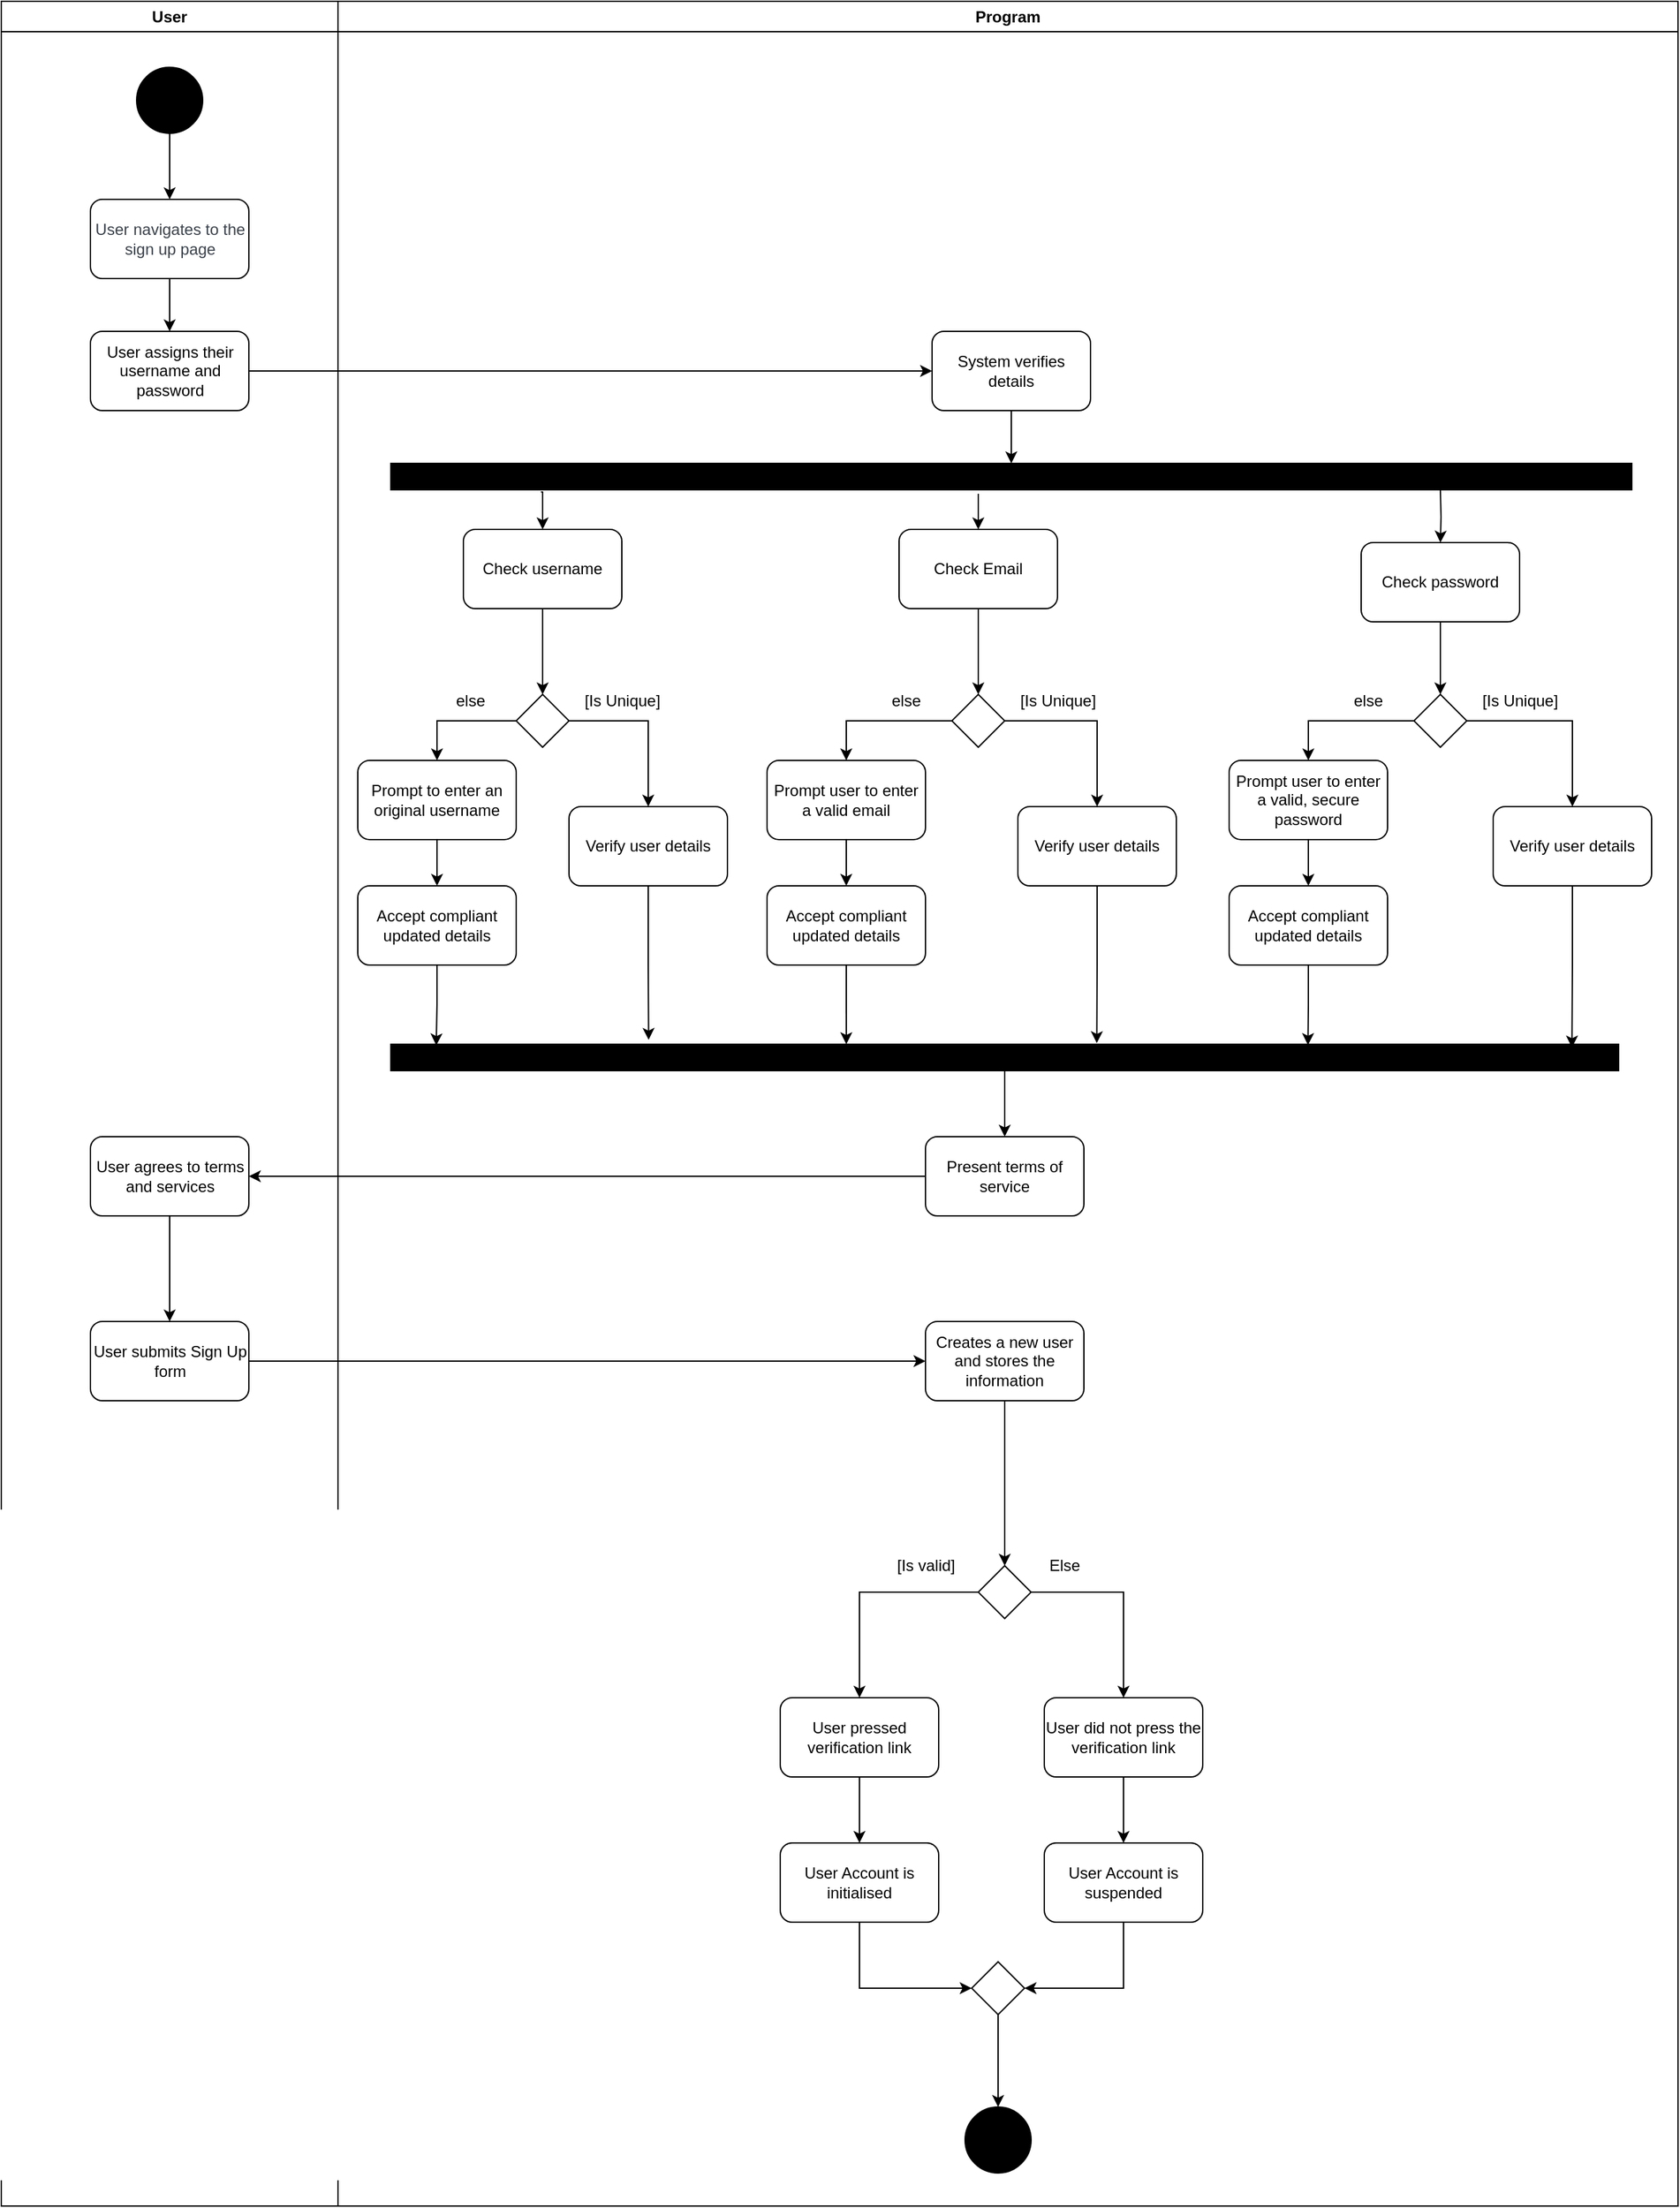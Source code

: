 <mxfile version="24.4.4" type="device">
  <diagram name="Page-1" id="mfnypvU7JTdG7bWMHGOg">
    <mxGraphModel dx="3044" dy="1342" grid="1" gridSize="10" guides="1" tooltips="1" connect="1" arrows="1" fold="1" page="1" pageScale="1" pageWidth="827" pageHeight="1169" math="0" shadow="0">
      <root>
        <mxCell id="0" />
        <mxCell id="1" parent="0" />
        <mxCell id="zPg9-DdeoBqVfjQdLSbW-1" value="User" style="swimlane;whiteSpace=wrap;html=1;" vertex="1" parent="1">
          <mxGeometry x="30" y="10" width="255" height="1670" as="geometry" />
        </mxCell>
        <mxCell id="zPg9-DdeoBqVfjQdLSbW-2" value="" style="edgeStyle=orthogonalEdgeStyle;rounded=0;orthogonalLoop=1;jettySize=auto;html=1;" edge="1" parent="zPg9-DdeoBqVfjQdLSbW-1" source="zPg9-DdeoBqVfjQdLSbW-3" target="zPg9-DdeoBqVfjQdLSbW-6">
          <mxGeometry relative="1" as="geometry" />
        </mxCell>
        <mxCell id="zPg9-DdeoBqVfjQdLSbW-3" value="&lt;span data-lucid-content=&quot;{&amp;quot;t&amp;quot;:&amp;quot;User navigates to the sign up page&amp;quot;,&amp;quot;m&amp;quot;:[{&amp;quot;s&amp;quot;:0,&amp;quot;n&amp;quot;:&amp;quot;s&amp;quot;,&amp;quot;v&amp;quot;:22.222,&amp;quot;e&amp;quot;:34},{&amp;quot;s&amp;quot;:0,&amp;quot;n&amp;quot;:&amp;quot;fsp&amp;quot;,&amp;quot;v&amp;quot;:&amp;quot;ss_presetShapeStyle1_textStyle&amp;quot;,&amp;quot;e&amp;quot;:34},{&amp;quot;s&amp;quot;:0,&amp;quot;n&amp;quot;:&amp;quot;fsp2&amp;quot;,&amp;quot;v&amp;quot;:&amp;quot;ss_presetShapeStyle1_textStyle&amp;quot;,&amp;quot;e&amp;quot;:34}]}&quot; data-lucid-type=&quot;application/vnd.lucid.text&quot;&gt;&lt;span style=&quot;color: rgb(58, 65, 74);&quot;&gt;&lt;font style=&quot;font-size: 12px;&quot;&gt;User navigates to the sign up page&lt;/font&gt;&lt;/span&gt;&lt;/span&gt;" style="rounded=1;whiteSpace=wrap;html=1;" vertex="1" parent="zPg9-DdeoBqVfjQdLSbW-1">
          <mxGeometry x="67.5" y="150" width="120" height="60" as="geometry" />
        </mxCell>
        <mxCell id="zPg9-DdeoBqVfjQdLSbW-4" value="" style="edgeStyle=orthogonalEdgeStyle;rounded=0;orthogonalLoop=1;jettySize=auto;html=1;" edge="1" parent="zPg9-DdeoBqVfjQdLSbW-1" source="zPg9-DdeoBqVfjQdLSbW-5" target="zPg9-DdeoBqVfjQdLSbW-3">
          <mxGeometry relative="1" as="geometry" />
        </mxCell>
        <mxCell id="zPg9-DdeoBqVfjQdLSbW-5" value="" style="ellipse;whiteSpace=wrap;html=1;aspect=fixed;fillColor=#000000;" vertex="1" parent="zPg9-DdeoBqVfjQdLSbW-1">
          <mxGeometry x="102.5" y="50" width="50" height="50" as="geometry" />
        </mxCell>
        <mxCell id="zPg9-DdeoBqVfjQdLSbW-6" value="User assigns their username and password" style="rounded=1;whiteSpace=wrap;html=1;" vertex="1" parent="zPg9-DdeoBqVfjQdLSbW-1">
          <mxGeometry x="67.5" y="250" width="120" height="60" as="geometry" />
        </mxCell>
        <mxCell id="zPg9-DdeoBqVfjQdLSbW-166" value="" style="edgeStyle=orthogonalEdgeStyle;rounded=0;orthogonalLoop=1;jettySize=auto;html=1;" edge="1" parent="zPg9-DdeoBqVfjQdLSbW-1" source="zPg9-DdeoBqVfjQdLSbW-163" target="zPg9-DdeoBqVfjQdLSbW-165">
          <mxGeometry relative="1" as="geometry" />
        </mxCell>
        <mxCell id="zPg9-DdeoBqVfjQdLSbW-163" value="User agrees to terms and services" style="rounded=1;whiteSpace=wrap;html=1;" vertex="1" parent="zPg9-DdeoBqVfjQdLSbW-1">
          <mxGeometry x="67.5" y="860" width="120" height="60" as="geometry" />
        </mxCell>
        <mxCell id="zPg9-DdeoBqVfjQdLSbW-165" value="User submits Sign Up form" style="rounded=1;whiteSpace=wrap;html=1;" vertex="1" parent="zPg9-DdeoBqVfjQdLSbW-1">
          <mxGeometry x="67.5" y="1000" width="120" height="60" as="geometry" />
        </mxCell>
        <mxCell id="zPg9-DdeoBqVfjQdLSbW-10" value="Program" style="swimlane;whiteSpace=wrap;html=1;" vertex="1" parent="1">
          <mxGeometry x="285" y="10" width="1015" height="1670" as="geometry" />
        </mxCell>
        <mxCell id="zPg9-DdeoBqVfjQdLSbW-49" style="edgeStyle=orthogonalEdgeStyle;rounded=0;orthogonalLoop=1;jettySize=auto;html=1;exitX=0;exitY=0.5;exitDx=0;exitDy=0;entryX=0.5;entryY=0;entryDx=0;entryDy=0;" edge="1" parent="zPg9-DdeoBqVfjQdLSbW-10" source="zPg9-DdeoBqVfjQdLSbW-32" target="zPg9-DdeoBqVfjQdLSbW-35">
          <mxGeometry relative="1" as="geometry">
            <mxPoint x="75" y="575" as="targetPoint" />
          </mxGeometry>
        </mxCell>
        <mxCell id="zPg9-DdeoBqVfjQdLSbW-50" style="edgeStyle=orthogonalEdgeStyle;rounded=0;orthogonalLoop=1;jettySize=auto;html=1;exitX=1;exitY=0.5;exitDx=0;exitDy=0;entryX=0.5;entryY=0;entryDx=0;entryDy=0;" edge="1" parent="zPg9-DdeoBqVfjQdLSbW-10" source="zPg9-DdeoBqVfjQdLSbW-32" target="zPg9-DdeoBqVfjQdLSbW-40">
          <mxGeometry relative="1" as="geometry" />
        </mxCell>
        <mxCell id="zPg9-DdeoBqVfjQdLSbW-32" value="" style="rhombus;whiteSpace=wrap;html=1;" vertex="1" parent="zPg9-DdeoBqVfjQdLSbW-10">
          <mxGeometry x="135" y="525" width="40" height="40" as="geometry" />
        </mxCell>
        <mxCell id="zPg9-DdeoBqVfjQdLSbW-134" style="edgeStyle=orthogonalEdgeStyle;rounded=0;orthogonalLoop=1;jettySize=auto;html=1;exitX=0;exitY=0.5;exitDx=0;exitDy=0;" edge="1" parent="zPg9-DdeoBqVfjQdLSbW-10" source="zPg9-DdeoBqVfjQdLSbW-44" target="zPg9-DdeoBqVfjQdLSbW-133">
          <mxGeometry relative="1" as="geometry" />
        </mxCell>
        <mxCell id="zPg9-DdeoBqVfjQdLSbW-136" style="edgeStyle=orthogonalEdgeStyle;rounded=0;orthogonalLoop=1;jettySize=auto;html=1;exitX=1;exitY=0.5;exitDx=0;exitDy=0;entryX=0.5;entryY=0;entryDx=0;entryDy=0;" edge="1" parent="zPg9-DdeoBqVfjQdLSbW-10" source="zPg9-DdeoBqVfjQdLSbW-44" target="zPg9-DdeoBqVfjQdLSbW-135">
          <mxGeometry relative="1" as="geometry">
            <mxPoint x="575" y="570" as="targetPoint" />
          </mxGeometry>
        </mxCell>
        <mxCell id="zPg9-DdeoBqVfjQdLSbW-44" value="" style="rhombus;whiteSpace=wrap;html=1;" vertex="1" parent="zPg9-DdeoBqVfjQdLSbW-10">
          <mxGeometry x="465" y="525" width="40" height="40" as="geometry" />
        </mxCell>
        <mxCell id="zPg9-DdeoBqVfjQdLSbW-155" style="edgeStyle=orthogonalEdgeStyle;rounded=0;orthogonalLoop=1;jettySize=auto;html=1;exitX=0.5;exitY=1;exitDx=0;exitDy=0;entryX=0.5;entryY=0;entryDx=0;entryDy=0;" edge="1" parent="zPg9-DdeoBqVfjQdLSbW-10" source="zPg9-DdeoBqVfjQdLSbW-45" target="zPg9-DdeoBqVfjQdLSbW-51">
          <mxGeometry relative="1" as="geometry" />
        </mxCell>
        <mxCell id="zPg9-DdeoBqVfjQdLSbW-45" value="System verifies details" style="rounded=1;whiteSpace=wrap;html=1;" vertex="1" parent="zPg9-DdeoBqVfjQdLSbW-10">
          <mxGeometry x="450" y="250" width="120" height="60" as="geometry" />
        </mxCell>
        <mxCell id="zPg9-DdeoBqVfjQdLSbW-33" value="[Is Unique]" style="text;html=1;align=center;verticalAlign=middle;resizable=0;points=[];autosize=1;strokeColor=none;fillColor=none;" vertex="1" parent="zPg9-DdeoBqVfjQdLSbW-10">
          <mxGeometry x="175" y="515" width="80" height="30" as="geometry" />
        </mxCell>
        <mxCell id="zPg9-DdeoBqVfjQdLSbW-40" value="Verify user details" style="rounded=1;whiteSpace=wrap;html=1;" vertex="1" parent="zPg9-DdeoBqVfjQdLSbW-10">
          <mxGeometry x="175" y="610" width="120" height="60" as="geometry" />
        </mxCell>
        <mxCell id="zPg9-DdeoBqVfjQdLSbW-148" value="" style="edgeStyle=orthogonalEdgeStyle;rounded=0;orthogonalLoop=1;jettySize=auto;html=1;" edge="1" parent="zPg9-DdeoBqVfjQdLSbW-10" source="zPg9-DdeoBqVfjQdLSbW-35" target="zPg9-DdeoBqVfjQdLSbW-146">
          <mxGeometry relative="1" as="geometry" />
        </mxCell>
        <mxCell id="zPg9-DdeoBqVfjQdLSbW-35" value="Prompt to enter an original username" style="rounded=1;whiteSpace=wrap;html=1;" vertex="1" parent="zPg9-DdeoBqVfjQdLSbW-10">
          <mxGeometry x="15" y="575" width="120" height="60" as="geometry" />
        </mxCell>
        <mxCell id="zPg9-DdeoBqVfjQdLSbW-51" value="" style="rounded=0;whiteSpace=wrap;html=1;fillColor=#000000;" vertex="1" parent="zPg9-DdeoBqVfjQdLSbW-10">
          <mxGeometry x="40" y="350" width="940" height="20" as="geometry" />
        </mxCell>
        <mxCell id="zPg9-DdeoBqVfjQdLSbW-36" value="else" style="text;html=1;align=center;verticalAlign=middle;resizable=0;points=[];autosize=1;strokeColor=none;fillColor=none;" vertex="1" parent="zPg9-DdeoBqVfjQdLSbW-10">
          <mxGeometry x="75" y="515" width="50" height="30" as="geometry" />
        </mxCell>
        <mxCell id="zPg9-DdeoBqVfjQdLSbW-87" style="edgeStyle=orthogonalEdgeStyle;rounded=0;orthogonalLoop=1;jettySize=auto;html=1;exitX=0.5;exitY=1;exitDx=0;exitDy=0;entryX=0.5;entryY=0;entryDx=0;entryDy=0;" edge="1" parent="zPg9-DdeoBqVfjQdLSbW-10" source="zPg9-DdeoBqVfjQdLSbW-54" target="zPg9-DdeoBqVfjQdLSbW-32">
          <mxGeometry relative="1" as="geometry" />
        </mxCell>
        <mxCell id="zPg9-DdeoBqVfjQdLSbW-54" value="Check username" style="rounded=1;whiteSpace=wrap;html=1;" vertex="1" parent="zPg9-DdeoBqVfjQdLSbW-10">
          <mxGeometry x="95" y="400" width="120" height="60" as="geometry" />
        </mxCell>
        <mxCell id="zPg9-DdeoBqVfjQdLSbW-83" value="" style="edgeStyle=orthogonalEdgeStyle;rounded=0;orthogonalLoop=1;jettySize=auto;html=1;exitX=0.121;exitY=1.083;exitDx=0;exitDy=0;exitPerimeter=0;entryX=0.5;entryY=0;entryDx=0;entryDy=0;" edge="1" parent="zPg9-DdeoBqVfjQdLSbW-10" source="zPg9-DdeoBqVfjQdLSbW-51" target="zPg9-DdeoBqVfjQdLSbW-54">
          <mxGeometry relative="1" as="geometry">
            <mxPoint x="394.58" y="435" as="sourcePoint" />
            <mxPoint x="394.58" y="515" as="targetPoint" />
          </mxGeometry>
        </mxCell>
        <mxCell id="zPg9-DdeoBqVfjQdLSbW-86" value="" style="edgeStyle=orthogonalEdgeStyle;rounded=0;orthogonalLoop=1;jettySize=auto;html=1;entryX=0.5;entryY=0;entryDx=0;entryDy=0;" edge="1" parent="zPg9-DdeoBqVfjQdLSbW-10" target="zPg9-DdeoBqVfjQdLSbW-106">
          <mxGeometry relative="1" as="geometry">
            <mxPoint x="485" y="373" as="sourcePoint" />
            <mxPoint x="465.0" y="540" as="targetPoint" />
            <Array as="points">
              <mxPoint x="485" y="373" />
            </Array>
          </mxGeometry>
        </mxCell>
        <mxCell id="zPg9-DdeoBqVfjQdLSbW-110" value="" style="edgeStyle=orthogonalEdgeStyle;rounded=0;orthogonalLoop=1;jettySize=auto;html=1;" edge="1" parent="zPg9-DdeoBqVfjQdLSbW-10" source="zPg9-DdeoBqVfjQdLSbW-106" target="zPg9-DdeoBqVfjQdLSbW-44">
          <mxGeometry relative="1" as="geometry" />
        </mxCell>
        <mxCell id="zPg9-DdeoBqVfjQdLSbW-106" value="Check Email" style="rounded=1;whiteSpace=wrap;html=1;" vertex="1" parent="zPg9-DdeoBqVfjQdLSbW-10">
          <mxGeometry x="425" y="400" width="120" height="60" as="geometry" />
        </mxCell>
        <mxCell id="zPg9-DdeoBqVfjQdLSbW-111" value="" style="edgeStyle=orthogonalEdgeStyle;rounded=0;orthogonalLoop=1;jettySize=auto;html=1;" edge="1" parent="zPg9-DdeoBqVfjQdLSbW-10" source="zPg9-DdeoBqVfjQdLSbW-108" target="zPg9-DdeoBqVfjQdLSbW-109">
          <mxGeometry relative="1" as="geometry" />
        </mxCell>
        <mxCell id="zPg9-DdeoBqVfjQdLSbW-108" value="Check password" style="rounded=1;whiteSpace=wrap;html=1;" vertex="1" parent="zPg9-DdeoBqVfjQdLSbW-10">
          <mxGeometry x="775" y="410" width="120" height="60" as="geometry" />
        </mxCell>
        <mxCell id="zPg9-DdeoBqVfjQdLSbW-140" style="edgeStyle=orthogonalEdgeStyle;rounded=0;orthogonalLoop=1;jettySize=auto;html=1;exitX=0;exitY=0.5;exitDx=0;exitDy=0;entryX=0.5;entryY=0;entryDx=0;entryDy=0;" edge="1" parent="zPg9-DdeoBqVfjQdLSbW-10" source="zPg9-DdeoBqVfjQdLSbW-109" target="zPg9-DdeoBqVfjQdLSbW-138">
          <mxGeometry relative="1" as="geometry" />
        </mxCell>
        <mxCell id="zPg9-DdeoBqVfjQdLSbW-141" style="edgeStyle=orthogonalEdgeStyle;rounded=0;orthogonalLoop=1;jettySize=auto;html=1;exitX=1;exitY=0.5;exitDx=0;exitDy=0;" edge="1" parent="zPg9-DdeoBqVfjQdLSbW-10" source="zPg9-DdeoBqVfjQdLSbW-109" target="zPg9-DdeoBqVfjQdLSbW-139">
          <mxGeometry relative="1" as="geometry" />
        </mxCell>
        <mxCell id="zPg9-DdeoBqVfjQdLSbW-109" value="" style="rhombus;whiteSpace=wrap;html=1;" vertex="1" parent="zPg9-DdeoBqVfjQdLSbW-10">
          <mxGeometry x="815" y="525" width="40" height="40" as="geometry" />
        </mxCell>
        <mxCell id="zPg9-DdeoBqVfjQdLSbW-151" value="" style="edgeStyle=orthogonalEdgeStyle;rounded=0;orthogonalLoop=1;jettySize=auto;html=1;" edge="1" parent="zPg9-DdeoBqVfjQdLSbW-10" source="zPg9-DdeoBqVfjQdLSbW-133" target="zPg9-DdeoBqVfjQdLSbW-149">
          <mxGeometry relative="1" as="geometry" />
        </mxCell>
        <mxCell id="zPg9-DdeoBqVfjQdLSbW-133" value="Prompt user to enter a valid email" style="rounded=1;whiteSpace=wrap;html=1;" vertex="1" parent="zPg9-DdeoBqVfjQdLSbW-10">
          <mxGeometry x="325" y="575" width="120" height="60" as="geometry" />
        </mxCell>
        <mxCell id="zPg9-DdeoBqVfjQdLSbW-135" value="Verify user details" style="rounded=1;whiteSpace=wrap;html=1;" vertex="1" parent="zPg9-DdeoBqVfjQdLSbW-10">
          <mxGeometry x="515" y="610" width="120" height="60" as="geometry" />
        </mxCell>
        <mxCell id="zPg9-DdeoBqVfjQdLSbW-137" value="" style="edgeStyle=orthogonalEdgeStyle;rounded=0;orthogonalLoop=1;jettySize=auto;html=1;" edge="1" parent="zPg9-DdeoBqVfjQdLSbW-10">
          <mxGeometry relative="1" as="geometry">
            <mxPoint x="835" y="370" as="sourcePoint" />
            <mxPoint x="835" y="410" as="targetPoint" />
          </mxGeometry>
        </mxCell>
        <mxCell id="zPg9-DdeoBqVfjQdLSbW-152" value="" style="edgeStyle=orthogonalEdgeStyle;rounded=0;orthogonalLoop=1;jettySize=auto;html=1;" edge="1" parent="zPg9-DdeoBqVfjQdLSbW-10" source="zPg9-DdeoBqVfjQdLSbW-138" target="zPg9-DdeoBqVfjQdLSbW-150">
          <mxGeometry relative="1" as="geometry" />
        </mxCell>
        <mxCell id="zPg9-DdeoBqVfjQdLSbW-138" value="Prompt user to enter a valid, secure password" style="rounded=1;whiteSpace=wrap;html=1;" vertex="1" parent="zPg9-DdeoBqVfjQdLSbW-10">
          <mxGeometry x="675" y="575" width="120" height="60" as="geometry" />
        </mxCell>
        <mxCell id="zPg9-DdeoBqVfjQdLSbW-139" value="Verify user details" style="rounded=1;whiteSpace=wrap;html=1;" vertex="1" parent="zPg9-DdeoBqVfjQdLSbW-10">
          <mxGeometry x="875" y="610" width="120" height="60" as="geometry" />
        </mxCell>
        <mxCell id="zPg9-DdeoBqVfjQdLSbW-142" value="[Is Unique]" style="text;html=1;align=center;verticalAlign=middle;resizable=0;points=[];autosize=1;strokeColor=none;fillColor=none;" vertex="1" parent="zPg9-DdeoBqVfjQdLSbW-10">
          <mxGeometry x="505" y="515" width="80" height="30" as="geometry" />
        </mxCell>
        <mxCell id="zPg9-DdeoBqVfjQdLSbW-143" value="else" style="text;html=1;align=center;verticalAlign=middle;resizable=0;points=[];autosize=1;strokeColor=none;fillColor=none;" vertex="1" parent="zPg9-DdeoBqVfjQdLSbW-10">
          <mxGeometry x="405" y="515" width="50" height="30" as="geometry" />
        </mxCell>
        <mxCell id="zPg9-DdeoBqVfjQdLSbW-144" value="[Is Unique]" style="text;html=1;align=center;verticalAlign=middle;resizable=0;points=[];autosize=1;strokeColor=none;fillColor=none;" vertex="1" parent="zPg9-DdeoBqVfjQdLSbW-10">
          <mxGeometry x="855" y="515" width="80" height="30" as="geometry" />
        </mxCell>
        <mxCell id="zPg9-DdeoBqVfjQdLSbW-145" value="else" style="text;html=1;align=center;verticalAlign=middle;resizable=0;points=[];autosize=1;strokeColor=none;fillColor=none;" vertex="1" parent="zPg9-DdeoBqVfjQdLSbW-10">
          <mxGeometry x="755" y="515" width="50" height="30" as="geometry" />
        </mxCell>
        <mxCell id="zPg9-DdeoBqVfjQdLSbW-146" value="Accept compliant updated details" style="rounded=1;whiteSpace=wrap;html=1;" vertex="1" parent="zPg9-DdeoBqVfjQdLSbW-10">
          <mxGeometry x="15" y="670" width="120" height="60" as="geometry" />
        </mxCell>
        <mxCell id="zPg9-DdeoBqVfjQdLSbW-149" value="Accept compliant updated details" style="rounded=1;whiteSpace=wrap;html=1;" vertex="1" parent="zPg9-DdeoBqVfjQdLSbW-10">
          <mxGeometry x="325" y="670" width="120" height="60" as="geometry" />
        </mxCell>
        <mxCell id="zPg9-DdeoBqVfjQdLSbW-160" style="edgeStyle=orthogonalEdgeStyle;rounded=0;orthogonalLoop=1;jettySize=auto;html=1;exitX=0.5;exitY=1;exitDx=0;exitDy=0;entryX=0.747;entryY=0.03;entryDx=0;entryDy=0;entryPerimeter=0;" edge="1" parent="zPg9-DdeoBqVfjQdLSbW-10" source="zPg9-DdeoBqVfjQdLSbW-150" target="zPg9-DdeoBqVfjQdLSbW-154">
          <mxGeometry relative="1" as="geometry" />
        </mxCell>
        <mxCell id="zPg9-DdeoBqVfjQdLSbW-150" value="Accept compliant updated details" style="rounded=1;whiteSpace=wrap;html=1;" vertex="1" parent="zPg9-DdeoBqVfjQdLSbW-10">
          <mxGeometry x="675" y="670" width="120" height="60" as="geometry" />
        </mxCell>
        <mxCell id="zPg9-DdeoBqVfjQdLSbW-162" style="edgeStyle=orthogonalEdgeStyle;rounded=0;orthogonalLoop=1;jettySize=auto;html=1;exitX=0.5;exitY=1;exitDx=0;exitDy=0;entryX=0.5;entryY=0;entryDx=0;entryDy=0;" edge="1" parent="zPg9-DdeoBqVfjQdLSbW-10" source="zPg9-DdeoBqVfjQdLSbW-154" target="zPg9-DdeoBqVfjQdLSbW-11">
          <mxGeometry relative="1" as="geometry" />
        </mxCell>
        <mxCell id="zPg9-DdeoBqVfjQdLSbW-154" value="" style="rounded=0;whiteSpace=wrap;html=1;fillColor=#000000;" vertex="1" parent="zPg9-DdeoBqVfjQdLSbW-10">
          <mxGeometry x="40" y="790" width="930" height="20" as="geometry" />
        </mxCell>
        <mxCell id="zPg9-DdeoBqVfjQdLSbW-156" style="edgeStyle=orthogonalEdgeStyle;rounded=0;orthogonalLoop=1;jettySize=auto;html=1;exitX=0.5;exitY=1;exitDx=0;exitDy=0;entryX=0.037;entryY=0.042;entryDx=0;entryDy=0;entryPerimeter=0;" edge="1" parent="zPg9-DdeoBqVfjQdLSbW-10" source="zPg9-DdeoBqVfjQdLSbW-146" target="zPg9-DdeoBqVfjQdLSbW-154">
          <mxGeometry relative="1" as="geometry" />
        </mxCell>
        <mxCell id="zPg9-DdeoBqVfjQdLSbW-157" style="edgeStyle=orthogonalEdgeStyle;rounded=0;orthogonalLoop=1;jettySize=auto;html=1;exitX=0.5;exitY=1;exitDx=0;exitDy=0;entryX=0.21;entryY=-0.167;entryDx=0;entryDy=0;entryPerimeter=0;" edge="1" parent="zPg9-DdeoBqVfjQdLSbW-10" source="zPg9-DdeoBqVfjQdLSbW-40" target="zPg9-DdeoBqVfjQdLSbW-154">
          <mxGeometry relative="1" as="geometry" />
        </mxCell>
        <mxCell id="zPg9-DdeoBqVfjQdLSbW-158" style="edgeStyle=orthogonalEdgeStyle;rounded=0;orthogonalLoop=1;jettySize=auto;html=1;exitX=0.5;exitY=1;exitDx=0;exitDy=0;entryX=0.371;entryY=0;entryDx=0;entryDy=0;entryPerimeter=0;" edge="1" parent="zPg9-DdeoBqVfjQdLSbW-10" source="zPg9-DdeoBqVfjQdLSbW-149" target="zPg9-DdeoBqVfjQdLSbW-154">
          <mxGeometry relative="1" as="geometry" />
        </mxCell>
        <mxCell id="zPg9-DdeoBqVfjQdLSbW-159" style="edgeStyle=orthogonalEdgeStyle;rounded=0;orthogonalLoop=1;jettySize=auto;html=1;exitX=0.5;exitY=1;exitDx=0;exitDy=0;entryX=0.575;entryY=-0.042;entryDx=0;entryDy=0;entryPerimeter=0;" edge="1" parent="zPg9-DdeoBqVfjQdLSbW-10" source="zPg9-DdeoBqVfjQdLSbW-135" target="zPg9-DdeoBqVfjQdLSbW-154">
          <mxGeometry relative="1" as="geometry" />
        </mxCell>
        <mxCell id="zPg9-DdeoBqVfjQdLSbW-161" style="edgeStyle=orthogonalEdgeStyle;rounded=0;orthogonalLoop=1;jettySize=auto;html=1;exitX=0.5;exitY=1;exitDx=0;exitDy=0;entryX=0.962;entryY=0.125;entryDx=0;entryDy=0;entryPerimeter=0;" edge="1" parent="zPg9-DdeoBqVfjQdLSbW-10" source="zPg9-DdeoBqVfjQdLSbW-139" target="zPg9-DdeoBqVfjQdLSbW-154">
          <mxGeometry relative="1" as="geometry" />
        </mxCell>
        <mxCell id="zPg9-DdeoBqVfjQdLSbW-11" value="Present terms of service" style="rounded=1;whiteSpace=wrap;html=1;" vertex="1" parent="zPg9-DdeoBqVfjQdLSbW-10">
          <mxGeometry x="445" y="860" width="120" height="60" as="geometry" />
        </mxCell>
        <mxCell id="zPg9-DdeoBqVfjQdLSbW-187" style="edgeStyle=orthogonalEdgeStyle;rounded=0;orthogonalLoop=1;jettySize=auto;html=1;exitX=0.5;exitY=1;exitDx=0;exitDy=0;entryX=0.5;entryY=0;entryDx=0;entryDy=0;" edge="1" parent="zPg9-DdeoBqVfjQdLSbW-10" source="zPg9-DdeoBqVfjQdLSbW-167" target="zPg9-DdeoBqVfjQdLSbW-171">
          <mxGeometry relative="1" as="geometry" />
        </mxCell>
        <mxCell id="zPg9-DdeoBqVfjQdLSbW-167" value="Creates a new user and stores the information" style="rounded=1;whiteSpace=wrap;html=1;" vertex="1" parent="zPg9-DdeoBqVfjQdLSbW-10">
          <mxGeometry x="445" y="1000" width="120" height="60" as="geometry" />
        </mxCell>
        <mxCell id="zPg9-DdeoBqVfjQdLSbW-169" style="edgeStyle=orthogonalEdgeStyle;rounded=0;orthogonalLoop=1;jettySize=auto;html=1;exitX=0;exitY=0.5;exitDx=0;exitDy=0;entryX=0.5;entryY=0;entryDx=0;entryDy=0;" edge="1" source="zPg9-DdeoBqVfjQdLSbW-171" target="zPg9-DdeoBqVfjQdLSbW-173" parent="zPg9-DdeoBqVfjQdLSbW-10">
          <mxGeometry relative="1" as="geometry" />
        </mxCell>
        <mxCell id="zPg9-DdeoBqVfjQdLSbW-170" style="edgeStyle=orthogonalEdgeStyle;rounded=0;orthogonalLoop=1;jettySize=auto;html=1;exitX=1;exitY=0.5;exitDx=0;exitDy=0;entryX=0.5;entryY=0;entryDx=0;entryDy=0;" edge="1" source="zPg9-DdeoBqVfjQdLSbW-171" target="zPg9-DdeoBqVfjQdLSbW-175" parent="zPg9-DdeoBqVfjQdLSbW-10">
          <mxGeometry relative="1" as="geometry" />
        </mxCell>
        <mxCell id="zPg9-DdeoBqVfjQdLSbW-171" value="" style="rhombus;whiteSpace=wrap;html=1;" vertex="1" parent="zPg9-DdeoBqVfjQdLSbW-10">
          <mxGeometry x="485" y="1185" width="40" height="40" as="geometry" />
        </mxCell>
        <mxCell id="zPg9-DdeoBqVfjQdLSbW-172" value="" style="edgeStyle=orthogonalEdgeStyle;rounded=0;orthogonalLoop=1;jettySize=auto;html=1;" edge="1" source="zPg9-DdeoBqVfjQdLSbW-173" target="zPg9-DdeoBqVfjQdLSbW-179" parent="zPg9-DdeoBqVfjQdLSbW-10">
          <mxGeometry relative="1" as="geometry" />
        </mxCell>
        <mxCell id="zPg9-DdeoBqVfjQdLSbW-173" value="User pressed verification link" style="rounded=1;whiteSpace=wrap;html=1;" vertex="1" parent="zPg9-DdeoBqVfjQdLSbW-10">
          <mxGeometry x="335" y="1285" width="120" height="60" as="geometry" />
        </mxCell>
        <mxCell id="zPg9-DdeoBqVfjQdLSbW-174" value="" style="edgeStyle=orthogonalEdgeStyle;rounded=0;orthogonalLoop=1;jettySize=auto;html=1;" edge="1" source="zPg9-DdeoBqVfjQdLSbW-175" target="zPg9-DdeoBqVfjQdLSbW-177" parent="zPg9-DdeoBqVfjQdLSbW-10">
          <mxGeometry relative="1" as="geometry" />
        </mxCell>
        <mxCell id="zPg9-DdeoBqVfjQdLSbW-175" value="User did not press the verification link" style="rounded=1;whiteSpace=wrap;html=1;" vertex="1" parent="zPg9-DdeoBqVfjQdLSbW-10">
          <mxGeometry x="535" y="1285" width="120" height="60" as="geometry" />
        </mxCell>
        <mxCell id="zPg9-DdeoBqVfjQdLSbW-176" style="edgeStyle=orthogonalEdgeStyle;rounded=0;orthogonalLoop=1;jettySize=auto;html=1;exitX=0.5;exitY=1;exitDx=0;exitDy=0;entryX=1;entryY=0.5;entryDx=0;entryDy=0;" edge="1" source="zPg9-DdeoBqVfjQdLSbW-177" target="zPg9-DdeoBqVfjQdLSbW-181" parent="zPg9-DdeoBqVfjQdLSbW-10">
          <mxGeometry relative="1" as="geometry" />
        </mxCell>
        <mxCell id="zPg9-DdeoBqVfjQdLSbW-177" value="User Account is suspended" style="rounded=1;whiteSpace=wrap;html=1;" vertex="1" parent="zPg9-DdeoBqVfjQdLSbW-10">
          <mxGeometry x="535" y="1395" width="120" height="60" as="geometry" />
        </mxCell>
        <mxCell id="zPg9-DdeoBqVfjQdLSbW-178" style="edgeStyle=orthogonalEdgeStyle;rounded=0;orthogonalLoop=1;jettySize=auto;html=1;exitX=0.5;exitY=1;exitDx=0;exitDy=0;entryX=0;entryY=0.5;entryDx=0;entryDy=0;" edge="1" source="zPg9-DdeoBqVfjQdLSbW-179" target="zPg9-DdeoBqVfjQdLSbW-181" parent="zPg9-DdeoBqVfjQdLSbW-10">
          <mxGeometry relative="1" as="geometry" />
        </mxCell>
        <mxCell id="zPg9-DdeoBqVfjQdLSbW-179" value="User Account is initialised" style="rounded=1;whiteSpace=wrap;html=1;" vertex="1" parent="zPg9-DdeoBqVfjQdLSbW-10">
          <mxGeometry x="335" y="1395" width="120" height="60" as="geometry" />
        </mxCell>
        <mxCell id="zPg9-DdeoBqVfjQdLSbW-180" style="edgeStyle=orthogonalEdgeStyle;rounded=0;orthogonalLoop=1;jettySize=auto;html=1;exitX=0.5;exitY=1;exitDx=0;exitDy=0;entryX=0.5;entryY=0;entryDx=0;entryDy=0;" edge="1" source="zPg9-DdeoBqVfjQdLSbW-181" target="zPg9-DdeoBqVfjQdLSbW-182" parent="zPg9-DdeoBqVfjQdLSbW-10">
          <mxGeometry relative="1" as="geometry" />
        </mxCell>
        <mxCell id="zPg9-DdeoBqVfjQdLSbW-181" value="" style="rhombus;whiteSpace=wrap;html=1;" vertex="1" parent="zPg9-DdeoBqVfjQdLSbW-10">
          <mxGeometry x="480" y="1485" width="40" height="40" as="geometry" />
        </mxCell>
        <mxCell id="zPg9-DdeoBqVfjQdLSbW-182" value="" style="ellipse;whiteSpace=wrap;html=1;aspect=fixed;fillColor=#000000;" vertex="1" parent="zPg9-DdeoBqVfjQdLSbW-10">
          <mxGeometry x="475" y="1595" width="50" height="50" as="geometry" />
        </mxCell>
        <mxCell id="zPg9-DdeoBqVfjQdLSbW-183" value="[Is valid]" style="text;html=1;align=center;verticalAlign=middle;resizable=0;points=[];autosize=1;strokeColor=none;fillColor=none;" vertex="1" parent="zPg9-DdeoBqVfjQdLSbW-10">
          <mxGeometry x="410" y="1170" width="70" height="30" as="geometry" />
        </mxCell>
        <mxCell id="zPg9-DdeoBqVfjQdLSbW-184" value="Else" style="text;html=1;align=center;verticalAlign=middle;resizable=0;points=[];autosize=1;strokeColor=none;fillColor=none;" vertex="1" parent="zPg9-DdeoBqVfjQdLSbW-10">
          <mxGeometry x="525" y="1170" width="50" height="30" as="geometry" />
        </mxCell>
        <mxCell id="zPg9-DdeoBqVfjQdLSbW-46" style="edgeStyle=orthogonalEdgeStyle;rounded=0;orthogonalLoop=1;jettySize=auto;html=1;exitX=1;exitY=0.5;exitDx=0;exitDy=0;" edge="1" parent="1" source="zPg9-DdeoBqVfjQdLSbW-6" target="zPg9-DdeoBqVfjQdLSbW-45">
          <mxGeometry relative="1" as="geometry" />
        </mxCell>
        <mxCell id="zPg9-DdeoBqVfjQdLSbW-164" style="edgeStyle=orthogonalEdgeStyle;rounded=0;orthogonalLoop=1;jettySize=auto;html=1;exitX=0;exitY=0.5;exitDx=0;exitDy=0;entryX=1;entryY=0.5;entryDx=0;entryDy=0;" edge="1" parent="1" source="zPg9-DdeoBqVfjQdLSbW-11" target="zPg9-DdeoBqVfjQdLSbW-163">
          <mxGeometry relative="1" as="geometry" />
        </mxCell>
        <mxCell id="zPg9-DdeoBqVfjQdLSbW-168" style="edgeStyle=orthogonalEdgeStyle;rounded=0;orthogonalLoop=1;jettySize=auto;html=1;exitX=1;exitY=0.5;exitDx=0;exitDy=0;" edge="1" parent="1" source="zPg9-DdeoBqVfjQdLSbW-165" target="zPg9-DdeoBqVfjQdLSbW-167">
          <mxGeometry relative="1" as="geometry" />
        </mxCell>
      </root>
    </mxGraphModel>
  </diagram>
</mxfile>
